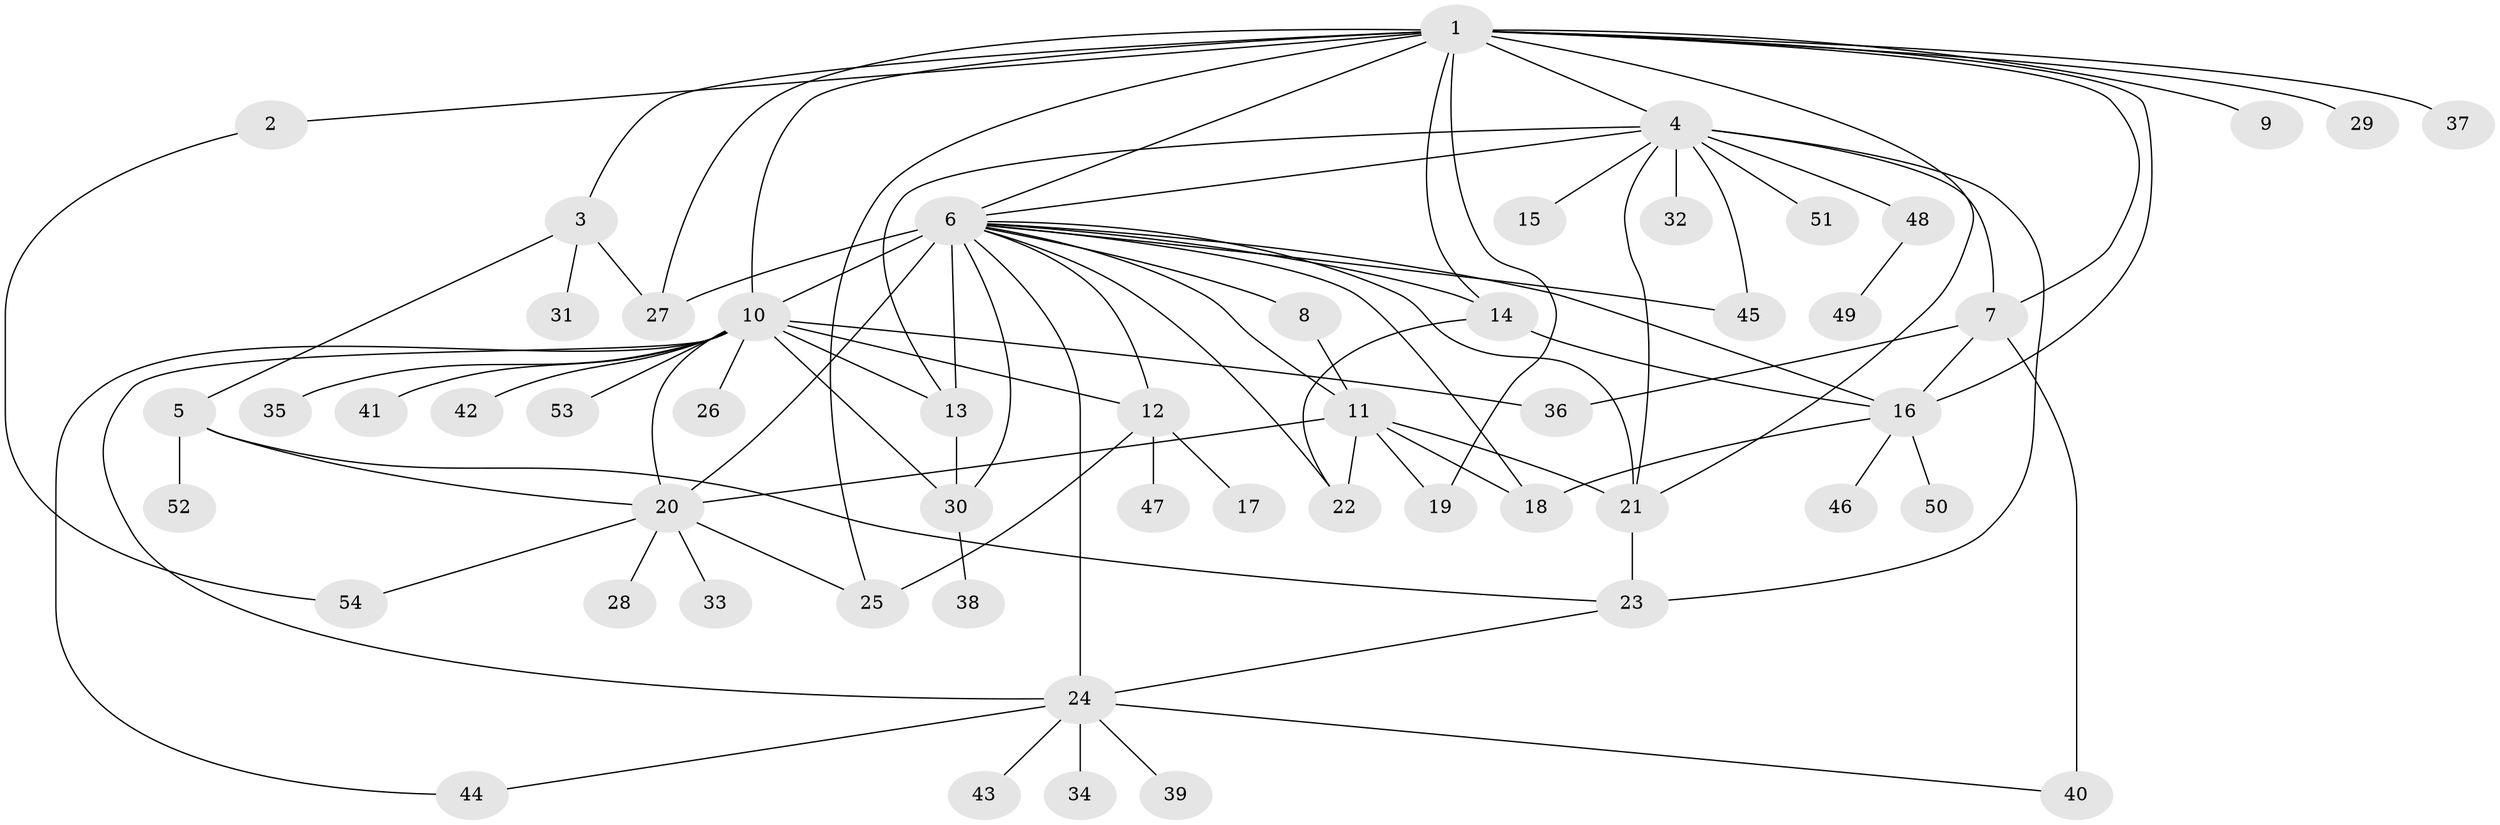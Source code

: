 // original degree distribution, {21: 0.009345794392523364, 3: 0.12149532710280374, 5: 0.037383177570093455, 15: 0.009345794392523364, 40: 0.009345794392523364, 7: 0.018691588785046728, 1: 0.4392523364485981, 2: 0.22429906542056074, 6: 0.018691588785046728, 4: 0.09345794392523364, 9: 0.018691588785046728}
// Generated by graph-tools (version 1.1) at 2025/35/03/09/25 02:35:19]
// undirected, 54 vertices, 90 edges
graph export_dot {
graph [start="1"]
  node [color=gray90,style=filled];
  1;
  2;
  3;
  4;
  5;
  6;
  7;
  8;
  9;
  10;
  11;
  12;
  13;
  14;
  15;
  16;
  17;
  18;
  19;
  20;
  21;
  22;
  23;
  24;
  25;
  26;
  27;
  28;
  29;
  30;
  31;
  32;
  33;
  34;
  35;
  36;
  37;
  38;
  39;
  40;
  41;
  42;
  43;
  44;
  45;
  46;
  47;
  48;
  49;
  50;
  51;
  52;
  53;
  54;
  1 -- 2 [weight=1.0];
  1 -- 3 [weight=1.0];
  1 -- 4 [weight=1.0];
  1 -- 6 [weight=1.0];
  1 -- 7 [weight=1.0];
  1 -- 9 [weight=1.0];
  1 -- 10 [weight=1.0];
  1 -- 14 [weight=1.0];
  1 -- 16 [weight=1.0];
  1 -- 19 [weight=2.0];
  1 -- 21 [weight=1.0];
  1 -- 25 [weight=1.0];
  1 -- 27 [weight=1.0];
  1 -- 29 [weight=1.0];
  1 -- 37 [weight=1.0];
  2 -- 54 [weight=1.0];
  3 -- 5 [weight=1.0];
  3 -- 27 [weight=1.0];
  3 -- 31 [weight=1.0];
  4 -- 6 [weight=1.0];
  4 -- 7 [weight=1.0];
  4 -- 13 [weight=1.0];
  4 -- 15 [weight=1.0];
  4 -- 21 [weight=1.0];
  4 -- 23 [weight=1.0];
  4 -- 32 [weight=1.0];
  4 -- 45 [weight=1.0];
  4 -- 48 [weight=1.0];
  4 -- 51 [weight=1.0];
  5 -- 20 [weight=1.0];
  5 -- 23 [weight=1.0];
  5 -- 52 [weight=1.0];
  6 -- 8 [weight=1.0];
  6 -- 10 [weight=17.0];
  6 -- 11 [weight=1.0];
  6 -- 12 [weight=1.0];
  6 -- 13 [weight=1.0];
  6 -- 14 [weight=1.0];
  6 -- 16 [weight=2.0];
  6 -- 18 [weight=1.0];
  6 -- 20 [weight=1.0];
  6 -- 21 [weight=1.0];
  6 -- 22 [weight=1.0];
  6 -- 24 [weight=1.0];
  6 -- 27 [weight=1.0];
  6 -- 30 [weight=1.0];
  6 -- 45 [weight=1.0];
  7 -- 16 [weight=1.0];
  7 -- 36 [weight=1.0];
  7 -- 40 [weight=2.0];
  8 -- 11 [weight=1.0];
  10 -- 12 [weight=1.0];
  10 -- 13 [weight=2.0];
  10 -- 20 [weight=1.0];
  10 -- 24 [weight=1.0];
  10 -- 26 [weight=1.0];
  10 -- 30 [weight=1.0];
  10 -- 35 [weight=1.0];
  10 -- 36 [weight=1.0];
  10 -- 41 [weight=1.0];
  10 -- 42 [weight=1.0];
  10 -- 44 [weight=1.0];
  10 -- 53 [weight=1.0];
  11 -- 18 [weight=2.0];
  11 -- 19 [weight=1.0];
  11 -- 20 [weight=1.0];
  11 -- 21 [weight=2.0];
  11 -- 22 [weight=1.0];
  12 -- 17 [weight=1.0];
  12 -- 25 [weight=1.0];
  12 -- 47 [weight=1.0];
  13 -- 30 [weight=1.0];
  14 -- 16 [weight=2.0];
  14 -- 22 [weight=2.0];
  16 -- 18 [weight=1.0];
  16 -- 46 [weight=1.0];
  16 -- 50 [weight=1.0];
  20 -- 25 [weight=1.0];
  20 -- 28 [weight=1.0];
  20 -- 33 [weight=1.0];
  20 -- 54 [weight=1.0];
  21 -- 23 [weight=2.0];
  23 -- 24 [weight=1.0];
  24 -- 34 [weight=1.0];
  24 -- 39 [weight=1.0];
  24 -- 40 [weight=1.0];
  24 -- 43 [weight=1.0];
  24 -- 44 [weight=1.0];
  30 -- 38 [weight=1.0];
  48 -- 49 [weight=1.0];
}
